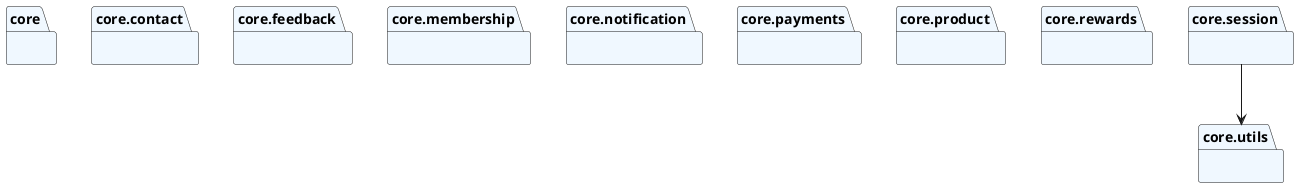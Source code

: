@startuml packages
set namespaceSeparator none
package "core" as core #aliceblue {
}
package "core.contact" as core.contact #aliceblue {
}
package "core.feedback" as core.feedback #aliceblue {
}
package "core.membership" as core.membership #aliceblue {
}
package "core.notification" as core.notification #aliceblue {
}
package "core.payments" as core.payments #aliceblue {
}
package "core.product" as core.product #aliceblue {
}
package "core.rewards" as core.rewards #aliceblue {
}
package "core.session" as core.session #aliceblue {
}
package "core.utils" as core.utils #aliceblue {
}
core.session --> core.utils
@enduml
